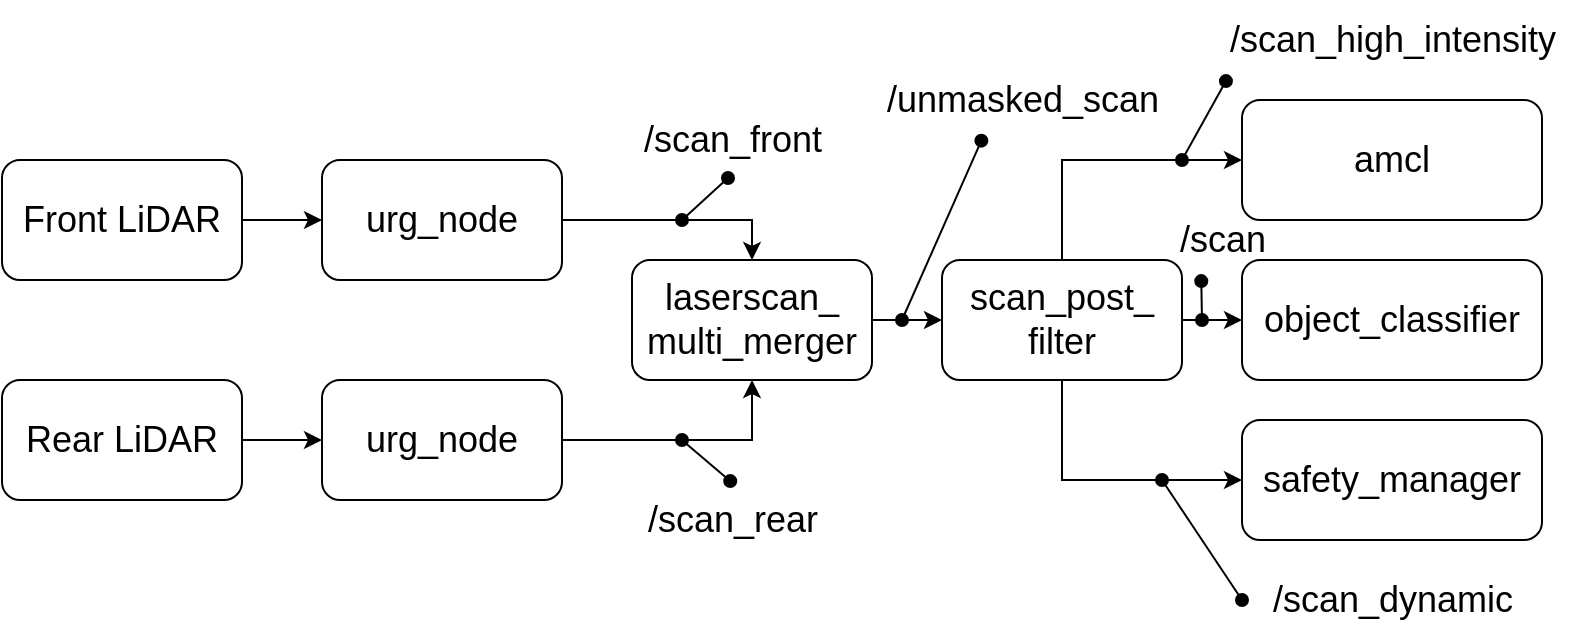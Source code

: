 <mxfile version="24.4.4" type="github">
  <diagram name="Page-1" id="QPxEbkuIlOFX7lfpo90y">
    <mxGraphModel dx="1784" dy="660" grid="1" gridSize="10" guides="1" tooltips="1" connect="1" arrows="1" fold="1" page="1" pageScale="1" pageWidth="850" pageHeight="1100" math="0" shadow="0">
      <root>
        <mxCell id="0" />
        <mxCell id="1" parent="0" />
        <mxCell id="ZeraCoXUNdHbXlrZxC8q-15" style="edgeStyle=orthogonalEdgeStyle;rounded=0;orthogonalLoop=1;jettySize=auto;html=1;exitX=1;exitY=0.5;exitDx=0;exitDy=0;entryX=0;entryY=0.5;entryDx=0;entryDy=0;" edge="1" parent="1" source="ZeraCoXUNdHbXlrZxC8q-4" target="ZeraCoXUNdHbXlrZxC8q-6">
          <mxGeometry relative="1" as="geometry" />
        </mxCell>
        <mxCell id="ZeraCoXUNdHbXlrZxC8q-4" value="Front LiDAR" style="rounded=1;whiteSpace=wrap;html=1;fontSize=18;" vertex="1" parent="1">
          <mxGeometry x="-800" y="270" width="120" height="60" as="geometry" />
        </mxCell>
        <mxCell id="ZeraCoXUNdHbXlrZxC8q-16" style="edgeStyle=orthogonalEdgeStyle;rounded=0;orthogonalLoop=1;jettySize=auto;html=1;exitX=1;exitY=0.5;exitDx=0;exitDy=0;entryX=0;entryY=0.5;entryDx=0;entryDy=0;" edge="1" parent="1" source="ZeraCoXUNdHbXlrZxC8q-5" target="ZeraCoXUNdHbXlrZxC8q-7">
          <mxGeometry relative="1" as="geometry" />
        </mxCell>
        <mxCell id="ZeraCoXUNdHbXlrZxC8q-5" value="Rear LiDAR" style="rounded=1;whiteSpace=wrap;html=1;fontSize=18;" vertex="1" parent="1">
          <mxGeometry x="-800" y="380" width="120" height="60" as="geometry" />
        </mxCell>
        <mxCell id="ZeraCoXUNdHbXlrZxC8q-21" style="edgeStyle=orthogonalEdgeStyle;rounded=0;orthogonalLoop=1;jettySize=auto;html=1;exitX=1;exitY=0.5;exitDx=0;exitDy=0;entryX=0.5;entryY=0;entryDx=0;entryDy=0;" edge="1" parent="1" source="ZeraCoXUNdHbXlrZxC8q-6" target="ZeraCoXUNdHbXlrZxC8q-8">
          <mxGeometry relative="1" as="geometry" />
        </mxCell>
        <mxCell id="ZeraCoXUNdHbXlrZxC8q-6" value="urg_node" style="rounded=1;whiteSpace=wrap;html=1;fontSize=18;" vertex="1" parent="1">
          <mxGeometry x="-640" y="270" width="120" height="60" as="geometry" />
        </mxCell>
        <mxCell id="ZeraCoXUNdHbXlrZxC8q-22" style="edgeStyle=orthogonalEdgeStyle;rounded=0;orthogonalLoop=1;jettySize=auto;html=1;exitX=1;exitY=0.5;exitDx=0;exitDy=0;entryX=0.5;entryY=1;entryDx=0;entryDy=0;" edge="1" parent="1" source="ZeraCoXUNdHbXlrZxC8q-7" target="ZeraCoXUNdHbXlrZxC8q-8">
          <mxGeometry relative="1" as="geometry" />
        </mxCell>
        <mxCell id="ZeraCoXUNdHbXlrZxC8q-7" value="urg_node" style="rounded=1;whiteSpace=wrap;html=1;fontSize=18;" vertex="1" parent="1">
          <mxGeometry x="-640" y="380" width="120" height="60" as="geometry" />
        </mxCell>
        <mxCell id="ZeraCoXUNdHbXlrZxC8q-23" style="edgeStyle=orthogonalEdgeStyle;rounded=0;orthogonalLoop=1;jettySize=auto;html=1;exitX=1;exitY=0.5;exitDx=0;exitDy=0;entryX=0;entryY=0.5;entryDx=0;entryDy=0;" edge="1" parent="1" source="ZeraCoXUNdHbXlrZxC8q-8" target="ZeraCoXUNdHbXlrZxC8q-9">
          <mxGeometry relative="1" as="geometry" />
        </mxCell>
        <mxCell id="ZeraCoXUNdHbXlrZxC8q-8" value="laserscan_&lt;div&gt;multi_merger&lt;/div&gt;" style="rounded=1;whiteSpace=wrap;html=1;fontSize=18;" vertex="1" parent="1">
          <mxGeometry x="-485" y="320" width="120" height="60" as="geometry" />
        </mxCell>
        <mxCell id="ZeraCoXUNdHbXlrZxC8q-24" style="edgeStyle=orthogonalEdgeStyle;rounded=0;orthogonalLoop=1;jettySize=auto;html=1;exitX=0.5;exitY=0;exitDx=0;exitDy=0;entryX=0;entryY=0.5;entryDx=0;entryDy=0;" edge="1" parent="1" source="ZeraCoXUNdHbXlrZxC8q-9" target="ZeraCoXUNdHbXlrZxC8q-10">
          <mxGeometry relative="1" as="geometry" />
        </mxCell>
        <mxCell id="ZeraCoXUNdHbXlrZxC8q-25" style="edgeStyle=orthogonalEdgeStyle;rounded=0;orthogonalLoop=1;jettySize=auto;html=1;exitX=1;exitY=0.5;exitDx=0;exitDy=0;entryX=0;entryY=0.5;entryDx=0;entryDy=0;" edge="1" parent="1" source="ZeraCoXUNdHbXlrZxC8q-9" target="ZeraCoXUNdHbXlrZxC8q-11">
          <mxGeometry relative="1" as="geometry" />
        </mxCell>
        <mxCell id="ZeraCoXUNdHbXlrZxC8q-26" style="edgeStyle=orthogonalEdgeStyle;rounded=0;orthogonalLoop=1;jettySize=auto;html=1;exitX=0.5;exitY=1;exitDx=0;exitDy=0;entryX=0;entryY=0.5;entryDx=0;entryDy=0;" edge="1" parent="1" source="ZeraCoXUNdHbXlrZxC8q-9" target="ZeraCoXUNdHbXlrZxC8q-12">
          <mxGeometry relative="1" as="geometry" />
        </mxCell>
        <mxCell id="ZeraCoXUNdHbXlrZxC8q-9" value="scan_post_&lt;div&gt;filter&lt;/div&gt;" style="rounded=1;whiteSpace=wrap;html=1;fontSize=18;" vertex="1" parent="1">
          <mxGeometry x="-330" y="320" width="120" height="60" as="geometry" />
        </mxCell>
        <mxCell id="ZeraCoXUNdHbXlrZxC8q-10" value="amcl" style="rounded=1;whiteSpace=wrap;html=1;fontSize=18;" vertex="1" parent="1">
          <mxGeometry x="-180" y="240" width="150" height="60" as="geometry" />
        </mxCell>
        <mxCell id="ZeraCoXUNdHbXlrZxC8q-11" value="object_classifier" style="rounded=1;whiteSpace=wrap;html=1;fontSize=18;" vertex="1" parent="1">
          <mxGeometry x="-180" y="320" width="150" height="60" as="geometry" />
        </mxCell>
        <mxCell id="ZeraCoXUNdHbXlrZxC8q-12" value="safety_manager" style="rounded=1;whiteSpace=wrap;html=1;fontSize=18;" vertex="1" parent="1">
          <mxGeometry x="-180" y="400" width="150" height="60" as="geometry" />
        </mxCell>
        <mxCell id="ZeraCoXUNdHbXlrZxC8q-27" value="/scan_front" style="text;html=1;align=center;verticalAlign=middle;resizable=0;points=[];autosize=1;strokeColor=none;fillColor=none;fontSize=18;" vertex="1" parent="1">
          <mxGeometry x="-490" y="240" width="110" height="40" as="geometry" />
        </mxCell>
        <mxCell id="ZeraCoXUNdHbXlrZxC8q-28" value="/scan_rear" style="text;html=1;align=center;verticalAlign=middle;resizable=0;points=[];autosize=1;strokeColor=none;fillColor=none;fontSize=18;" vertex="1" parent="1">
          <mxGeometry x="-490" y="430" width="110" height="40" as="geometry" />
        </mxCell>
        <mxCell id="ZeraCoXUNdHbXlrZxC8q-29" value="/unmasked_scan" style="text;html=1;align=center;verticalAlign=middle;resizable=0;points=[];autosize=1;strokeColor=none;fillColor=none;fontSize=18;" vertex="1" parent="1">
          <mxGeometry x="-370" y="220" width="160" height="40" as="geometry" />
        </mxCell>
        <mxCell id="ZeraCoXUNdHbXlrZxC8q-30" value="/scan_high_intensity" style="text;html=1;align=center;verticalAlign=middle;resizable=0;points=[];autosize=1;strokeColor=none;fillColor=none;fontSize=18;" vertex="1" parent="1">
          <mxGeometry x="-200" y="190" width="190" height="40" as="geometry" />
        </mxCell>
        <mxCell id="ZeraCoXUNdHbXlrZxC8q-31" value="/scan_dynamic" style="text;html=1;align=center;verticalAlign=middle;resizable=0;points=[];autosize=1;strokeColor=none;fillColor=none;fontSize=18;" vertex="1" parent="1">
          <mxGeometry x="-175" y="470" width="140" height="40" as="geometry" />
        </mxCell>
        <mxCell id="ZeraCoXUNdHbXlrZxC8q-32" value="/scan" style="text;html=1;align=center;verticalAlign=middle;resizable=0;points=[];autosize=1;strokeColor=none;fillColor=none;fontSize=18;" vertex="1" parent="1">
          <mxGeometry x="-225" y="290" width="70" height="40" as="geometry" />
        </mxCell>
        <mxCell id="ZeraCoXUNdHbXlrZxC8q-33" value="" style="curved=1;endArrow=oval;html=1;rounded=0;endFill=1;entryX=0.492;entryY=0.014;entryDx=0;entryDy=0;entryPerimeter=0;startArrow=oval;startFill=1;" edge="1" parent="1" target="ZeraCoXUNdHbXlrZxC8q-28">
          <mxGeometry width="50" height="50" relative="1" as="geometry">
            <mxPoint x="-460" y="410" as="sourcePoint" />
            <mxPoint x="-340" y="510" as="targetPoint" />
            <Array as="points">
              <mxPoint x="-460" y="410" />
            </Array>
          </mxGeometry>
        </mxCell>
        <mxCell id="ZeraCoXUNdHbXlrZxC8q-34" value="" style="curved=1;endArrow=oval;html=1;rounded=0;endFill=1;startArrow=oval;startFill=1;" edge="1" parent="1">
          <mxGeometry width="50" height="50" relative="1" as="geometry">
            <mxPoint x="-437" y="279" as="sourcePoint" />
            <mxPoint x="-460" y="300" as="targetPoint" />
            <Array as="points" />
          </mxGeometry>
        </mxCell>
        <mxCell id="ZeraCoXUNdHbXlrZxC8q-35" value="" style="curved=1;endArrow=oval;html=1;rounded=0;endFill=1;startArrow=oval;startFill=1;exitX=0.373;exitY=1.008;exitDx=0;exitDy=0;exitPerimeter=0;" edge="1" parent="1" source="ZeraCoXUNdHbXlrZxC8q-29">
          <mxGeometry width="50" height="50" relative="1" as="geometry">
            <mxPoint x="-307" y="280" as="sourcePoint" />
            <mxPoint x="-350" y="350" as="targetPoint" />
            <Array as="points" />
          </mxGeometry>
        </mxCell>
        <mxCell id="ZeraCoXUNdHbXlrZxC8q-36" value="" style="curved=1;endArrow=oval;html=1;rounded=0;endFill=1;startArrow=oval;startFill=1;exitX=0.063;exitY=1.014;exitDx=0;exitDy=0;exitPerimeter=0;" edge="1" parent="1" source="ZeraCoXUNdHbXlrZxC8q-30">
          <mxGeometry width="50" height="50" relative="1" as="geometry">
            <mxPoint x="-210" y="250" as="sourcePoint" />
            <mxPoint x="-210" y="270" as="targetPoint" />
            <Array as="points" />
          </mxGeometry>
        </mxCell>
        <mxCell id="ZeraCoXUNdHbXlrZxC8q-37" value="" style="curved=1;endArrow=oval;html=1;rounded=0;endFill=1;startArrow=oval;startFill=1;entryX=0.352;entryY=1.014;entryDx=0;entryDy=0;entryPerimeter=0;" edge="1" parent="1" target="ZeraCoXUNdHbXlrZxC8q-32">
          <mxGeometry width="50" height="50" relative="1" as="geometry">
            <mxPoint x="-200" y="350" as="sourcePoint" />
            <mxPoint x="-200" y="280" as="targetPoint" />
            <Array as="points" />
          </mxGeometry>
        </mxCell>
        <mxCell id="ZeraCoXUNdHbXlrZxC8q-38" value="" style="curved=1;endArrow=oval;html=1;rounded=0;endFill=1;startArrow=oval;startFill=1;" edge="1" parent="1">
          <mxGeometry width="50" height="50" relative="1" as="geometry">
            <mxPoint x="-220" y="430" as="sourcePoint" />
            <mxPoint x="-180" y="490" as="targetPoint" />
            <Array as="points" />
          </mxGeometry>
        </mxCell>
      </root>
    </mxGraphModel>
  </diagram>
</mxfile>
